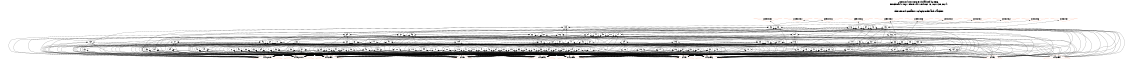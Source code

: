 # Network structure generated by ABC

digraph network {
size = "7.5,10";
center = true;
edge [dir = back];

{
  node [shape = plaintext];
  edge [style = invis];
  LevelTitle1 [label=""];
  LevelTitle2 [label=""];
  Level5 [label = ""];
  Level4 [label = ""];
  Level3 [label = ""];
  Level2 [label = ""];
  Level1 [label = ""];
  Level0 [label = ""];
  LevelTitle1 ->  LevelTitle2 ->  Level5 ->  Level4 ->  Level3 ->  Level2 ->  Level1 ->  Level0;
}

{
  rank = same;
  LevelTitle1;
  title1 [shape=plaintext,
          fontsize=20,
          fontname = "Times-Roman",
          label="Network structure visualized by ABC\nBenchmark \"top\". Time was Wed Oct 16 16:01:38 2024. "
         ];
}

{
  rank = same;
  LevelTitle2;
  title2 [shape=plaintext,
          fontsize=18,
          fontname = "Times-Roman",
          label="The network contains 116 logic nodes and 0 latches.\n"
         ];
}

{
  rank = same;
  Level5;
  Node11 [label = "coeff_token0", shape = invtriangle, color = coral, fillcolor = coral];
  Node12 [label = "coeff_token1", shape = invtriangle, color = coral, fillcolor = coral];
  Node13 [label = "coeff_token2", shape = invtriangle, color = coral, fillcolor = coral];
  Node14 [label = "coeff_token3", shape = invtriangle, color = coral, fillcolor = coral];
  Node15 [label = "coeff_token4", shape = invtriangle, color = coral, fillcolor = coral];
  Node16 [label = "coeff_token5", shape = invtriangle, color = coral, fillcolor = coral];
  Node17 [label = "ctoken_len0", shape = invtriangle, color = coral, fillcolor = coral];
  Node18 [label = "ctoken_len1", shape = invtriangle, color = coral, fillcolor = coral];
  Node19 [label = "ctoken_len2", shape = invtriangle, color = coral, fillcolor = coral];
  Node20 [label = "ctoken_len3", shape = invtriangle, color = coral, fillcolor = coral];
  Node21 [label = "ctoken_len4", shape = invtriangle, color = coral, fillcolor = coral];
}

{
  rank = same;
  Level4;
  Node23 [label = "23\n", shape = ellipse];
  Node43 [label = "43\n", shape = ellipse];
  Node58 [label = "58\n", shape = ellipse];
  Node73 [label = "73\n", shape = ellipse];
  Node89 [label = "89\n", shape = ellipse];
  Node103 [label = "103\n", shape = ellipse];
  Node116 [label = "116\n", shape = ellipse];
  Node125 [label = "125\n", shape = ellipse];
}

{
  rank = same;
  Level3;
  Node24 [label = "24\n", shape = ellipse];
  Node31 [label = "31\n", shape = ellipse];
  Node44 [label = "44\n", shape = ellipse];
  Node50 [label = "50\n", shape = ellipse];
  Node59 [label = "59\n", shape = ellipse];
  Node66 [label = "66\n", shape = ellipse];
  Node74 [label = "74\n", shape = ellipse];
  Node90 [label = "90\n", shape = ellipse];
  Node95 [label = "95\n", shape = ellipse];
  Node104 [label = "104\n", shape = ellipse];
  Node117 [label = "117\n", shape = ellipse];
  Node126 [label = "126\n", shape = ellipse];
  Node136 [label = "136\n", shape = ellipse];
}

{
  rank = same;
  Level2;
  Node25 [label = "25\n", shape = ellipse];
  Node27 [label = "27\n", shape = ellipse];
  Node32 [label = "32\n", shape = ellipse];
  Node35 [label = "35\n", shape = ellipse];
  Node41 [label = "41\n", shape = ellipse];
  Node45 [label = "45\n", shape = ellipse];
  Node51 [label = "51\n", shape = ellipse];
  Node56 [label = "56\n", shape = ellipse];
  Node60 [label = "60\n", shape = ellipse];
  Node62 [label = "62\n", shape = ellipse];
  Node67 [label = "67\n", shape = ellipse];
  Node71 [label = "71\n", shape = ellipse];
  Node75 [label = "75\n", shape = ellipse];
  Node79 [label = "79\n", shape = ellipse];
  Node82 [label = "82\n", shape = ellipse];
  Node86 [label = "86\n", shape = ellipse];
  Node88 [label = "88\n", shape = ellipse];
  Node91 [label = "91\n", shape = ellipse];
  Node96 [label = "96\n", shape = ellipse];
  Node101 [label = "101\n", shape = ellipse];
  Node105 [label = "105\n", shape = ellipse];
  Node109 [label = "109\n", shape = ellipse];
  Node113 [label = "113\n", shape = ellipse];
  Node118 [label = "118\n", shape = ellipse];
  Node123 [label = "123\n", shape = ellipse];
  Node127 [label = "127\n", shape = ellipse];
  Node129 [label = "129\n", shape = ellipse];
  Node130 [label = "130\n", shape = ellipse];
  Node132 [label = "132\n", shape = ellipse];
  Node137 [label = "137\n", shape = ellipse];
}

{
  rank = same;
  Level1;
  Node26 [label = "26\n", shape = ellipse];
  Node28 [label = "28\n", shape = ellipse];
  Node29 [label = "29\n", shape = ellipse];
  Node30 [label = "30\n", shape = ellipse];
  Node33 [label = "33\n", shape = ellipse];
  Node34 [label = "34\n", shape = ellipse];
  Node36 [label = "36\n", shape = ellipse];
  Node37 [label = "37\n", shape = ellipse];
  Node38 [label = "38\n", shape = ellipse];
  Node39 [label = "39\n", shape = ellipse];
  Node40 [label = "40\n", shape = ellipse];
  Node42 [label = "42\n", shape = ellipse];
  Node46 [label = "46\n", shape = ellipse];
  Node47 [label = "47\n", shape = ellipse];
  Node48 [label = "48\n", shape = ellipse];
  Node49 [label = "49\n", shape = ellipse];
  Node52 [label = "52\n", shape = ellipse];
  Node53 [label = "53\n", shape = ellipse];
  Node54 [label = "54\n", shape = ellipse];
  Node55 [label = "55\n", shape = ellipse];
  Node57 [label = "57\n", shape = ellipse];
  Node61 [label = "61\n", shape = ellipse];
  Node63 [label = "63\n", shape = ellipse];
  Node64 [label = "64\n", shape = ellipse];
  Node65 [label = "65\n", shape = ellipse];
  Node68 [label = "68\n", shape = ellipse];
  Node69 [label = "69\n", shape = ellipse];
  Node70 [label = "70\n", shape = ellipse];
  Node72 [label = "72\n", shape = ellipse];
  Node76 [label = "76\n", shape = ellipse];
  Node77 [label = "77\n", shape = ellipse];
  Node78 [label = "78\n", shape = ellipse];
  Node80 [label = "80\n", shape = ellipse];
  Node81 [label = "81\n", shape = ellipse];
  Node83 [label = "83\n", shape = ellipse];
  Node84 [label = "84\n", shape = ellipse];
  Node85 [label = "85\n", shape = ellipse];
  Node87 [label = "87\n", shape = ellipse];
  Node92 [label = "92\n", shape = ellipse];
  Node93 [label = "93\n", shape = ellipse];
  Node94 [label = "94\n", shape = ellipse];
  Node97 [label = "97\n", shape = ellipse];
  Node98 [label = "98\n", shape = ellipse];
  Node99 [label = "99\n", shape = ellipse];
  Node100 [label = "100\n", shape = ellipse];
  Node102 [label = "102\n", shape = ellipse];
  Node106 [label = "106\n", shape = ellipse];
  Node107 [label = "107\n", shape = ellipse];
  Node108 [label = "108\n", shape = ellipse];
  Node110 [label = "110\n", shape = ellipse];
  Node111 [label = "111\n", shape = ellipse];
  Node112 [label = "112\n", shape = ellipse];
  Node114 [label = "114\n", shape = ellipse];
  Node115 [label = "115\n", shape = ellipse];
  Node119 [label = "119\n", shape = ellipse];
  Node120 [label = "120\n", shape = ellipse];
  Node121 [label = "121\n", shape = ellipse];
  Node122 [label = "122\n", shape = ellipse];
  Node124 [label = "124\n", shape = ellipse];
  Node128 [label = "128\n", shape = ellipse];
  Node131 [label = "131\n", shape = ellipse];
  Node133 [label = "133\n", shape = ellipse];
  Node134 [label = "134\n", shape = ellipse];
  Node135 [label = "135\n", shape = ellipse];
  Node138 [label = "138\n", shape = ellipse];
}

{
  rank = same;
  Level0;
  Node1 [label = "totalcoeffs0", shape = triangle, color = coral, fillcolor = coral];
  Node2 [label = "totalcoeffs1", shape = triangle, color = coral, fillcolor = coral];
  Node3 [label = "totalcoeffs2", shape = triangle, color = coral, fillcolor = coral];
  Node4 [label = "totalcoeffs3", shape = triangle, color = coral, fillcolor = coral];
  Node5 [label = "totalcoeffs4", shape = triangle, color = coral, fillcolor = coral];
  Node6 [label = "ctable0", shape = triangle, color = coral, fillcolor = coral];
  Node7 [label = "ctable1", shape = triangle, color = coral, fillcolor = coral];
  Node8 [label = "ctable2", shape = triangle, color = coral, fillcolor = coral];
  Node9 [label = "trailingones0", shape = triangle, color = coral, fillcolor = coral];
  Node10 [label = "trailingones1", shape = triangle, color = coral, fillcolor = coral];
}

title1 -> title2 [style = invis];
title2 -> Node11 [style = invis];
title2 -> Node12 [style = invis];
title2 -> Node13 [style = invis];
title2 -> Node14 [style = invis];
title2 -> Node15 [style = invis];
title2 -> Node16 [style = invis];
title2 -> Node17 [style = invis];
title2 -> Node18 [style = invis];
title2 -> Node19 [style = invis];
title2 -> Node20 [style = invis];
title2 -> Node21 [style = invis];
Node11 -> Node12 [style = invis];
Node12 -> Node13 [style = invis];
Node13 -> Node14 [style = invis];
Node14 -> Node15 [style = invis];
Node15 -> Node16 [style = invis];
Node16 -> Node17 [style = invis];
Node17 -> Node18 [style = invis];
Node18 -> Node19 [style = invis];
Node19 -> Node20 [style = invis];
Node20 -> Node21 [style = invis];
Node11 -> Node23 [style = solid];
Node12 -> Node43 [style = solid];
Node13 -> Node58 [style = solid];
Node14 -> Node73 [style = solid];
Node15 -> Node86 [style = solid];
Node16 -> Node88 [style = solid];
Node17 -> Node89 [style = solid];
Node18 -> Node103 [style = solid];
Node19 -> Node116 [style = solid];
Node20 -> Node125 [style = solid];
Node21 -> Node136 [style = solid];
Node23 -> Node24 [style = solid];
Node23 -> Node31 [style = solid];
Node23 -> Node41 [style = solid];
Node23 -> Node5 [style = solid];
Node23 -> Node7 [style = solid];
Node23 -> Node8 [style = solid];
Node24 -> Node25 [style = solid];
Node24 -> Node27 [style = solid];
Node24 -> Node30 [style = solid];
Node24 -> Node4 [style = solid];
Node24 -> Node8 [style = solid];
Node24 -> Node9 [style = solid];
Node25 -> Node26 [style = solid];
Node25 -> Node1 [style = solid];
Node25 -> Node2 [style = solid];
Node25 -> Node3 [style = solid];
Node25 -> Node8 [style = solid];
Node25 -> Node10 [style = solid];
Node26 -> Node4 [style = solid];
Node26 -> Node6 [style = solid];
Node27 -> Node28 [style = solid];
Node27 -> Node29 [style = solid];
Node27 -> Node1 [style = solid];
Node27 -> Node2 [style = solid];
Node27 -> Node3 [style = solid];
Node27 -> Node10 [style = solid];
Node28 -> Node6 [style = solid];
Node28 -> Node8 [style = solid];
Node28 -> Node9 [style = solid];
Node29 -> Node2 [style = solid];
Node29 -> Node6 [style = solid];
Node29 -> Node8 [style = solid];
Node29 -> Node9 [style = solid];
Node29 -> Node10 [style = solid];
Node30 -> Node1 [style = solid];
Node30 -> Node2 [style = solid];
Node30 -> Node3 [style = solid];
Node30 -> Node4 [style = solid];
Node30 -> Node6 [style = solid];
Node30 -> Node10 [style = solid];
Node31 -> Node32 [style = solid];
Node31 -> Node35 [style = solid];
Node31 -> Node39 [style = solid];
Node31 -> Node40 [style = solid];
Node31 -> Node4 [style = solid];
Node31 -> Node9 [style = solid];
Node32 -> Node33 [style = solid];
Node32 -> Node34 [style = solid];
Node32 -> Node6 [style = solid];
Node33 -> Node1 [style = solid];
Node33 -> Node2 [style = solid];
Node33 -> Node3 [style = solid];
Node33 -> Node4 [style = solid];
Node33 -> Node7 [style = solid];
Node33 -> Node10 [style = solid];
Node34 -> Node1 [style = solid];
Node34 -> Node2 [style = solid];
Node34 -> Node3 [style = solid];
Node34 -> Node4 [style = solid];
Node34 -> Node7 [style = solid];
Node34 -> Node10 [style = solid];
Node35 -> Node36 [style = solid];
Node35 -> Node37 [style = solid];
Node35 -> Node38 [style = solid];
Node35 -> Node6 [style = solid];
Node36 -> Node1 [style = solid];
Node36 -> Node2 [style = solid];
Node36 -> Node3 [style = solid];
Node36 -> Node4 [style = solid];
Node36 -> Node9 [style = solid];
Node36 -> Node10 [style = solid];
Node37 -> Node2 [style = solid];
Node37 -> Node3 [style = solid];
Node37 -> Node4 [style = solid];
Node37 -> Node7 [style = solid];
Node37 -> Node9 [style = solid];
Node37 -> Node10 [style = solid];
Node38 -> Node1 [style = solid];
Node38 -> Node2 [style = solid];
Node38 -> Node3 [style = solid];
Node38 -> Node4 [style = solid];
Node38 -> Node9 [style = solid];
Node38 -> Node10 [style = solid];
Node39 -> Node1 [style = solid];
Node39 -> Node2 [style = solid];
Node39 -> Node3 [style = solid];
Node39 -> Node6 [style = solid];
Node39 -> Node7 [style = solid];
Node39 -> Node10 [style = solid];
Node40 -> Node1 [style = solid];
Node40 -> Node2 [style = solid];
Node40 -> Node3 [style = solid];
Node40 -> Node6 [style = solid];
Node40 -> Node9 [style = solid];
Node40 -> Node10 [style = solid];
Node41 -> Node42 [style = solid];
Node41 -> Node5 [style = solid];
Node41 -> Node6 [style = solid];
Node41 -> Node7 [style = solid];
Node41 -> Node9 [style = solid];
Node41 -> Node10 [style = solid];
Node42 -> Node1 [style = solid];
Node42 -> Node2 [style = solid];
Node42 -> Node3 [style = solid];
Node42 -> Node4 [style = solid];
Node42 -> Node8 [style = solid];
Node43 -> Node44 [style = solid];
Node43 -> Node50 [style = solid];
Node43 -> Node56 [style = solid];
Node43 -> Node4 [style = solid];
Node43 -> Node5 [style = solid];
Node43 -> Node8 [style = solid];
Node44 -> Node45 [style = solid];
Node44 -> Node47 [style = solid];
Node44 -> Node48 [style = solid];
Node44 -> Node49 [style = solid];
Node44 -> Node2 [style = solid];
Node44 -> Node5 [style = solid];
Node45 -> Node46 [style = solid];
Node45 -> Node5 [style = solid];
Node45 -> Node6 [style = solid];
Node45 -> Node7 [style = solid];
Node45 -> Node9 [style = solid];
Node45 -> Node10 [style = solid];
Node46 -> Node1 [style = solid];
Node46 -> Node3 [style = solid];
Node47 -> Node1 [style = solid];
Node47 -> Node3 [style = solid];
Node47 -> Node6 [style = solid];
Node47 -> Node7 [style = solid];
Node47 -> Node9 [style = solid];
Node47 -> Node10 [style = solid];
Node48 -> Node1 [style = solid];
Node48 -> Node3 [style = solid];
Node48 -> Node6 [style = solid];
Node48 -> Node7 [style = solid];
Node48 -> Node9 [style = solid];
Node48 -> Node10 [style = solid];
Node49 -> Node3 [style = solid];
Node49 -> Node7 [style = solid];
Node49 -> Node9 [style = solid];
Node49 -> Node10 [style = solid];
Node50 -> Node51 [style = solid];
Node50 -> Node53 [style = solid];
Node50 -> Node54 [style = solid];
Node50 -> Node55 [style = solid];
Node50 -> Node7 [style = solid];
Node50 -> Node10 [style = solid];
Node51 -> Node52 [style = solid];
Node51 -> Node6 [style = solid];
Node52 -> Node1 [style = solid];
Node52 -> Node2 [style = solid];
Node52 -> Node3 [style = solid];
Node52 -> Node4 [style = solid];
Node52 -> Node7 [style = solid];
Node52 -> Node9 [style = solid];
Node53 -> Node1 [style = solid];
Node53 -> Node2 [style = solid];
Node53 -> Node3 [style = solid];
Node53 -> Node4 [style = solid];
Node53 -> Node6 [style = solid];
Node53 -> Node9 [style = solid];
Node54 -> Node1 [style = solid];
Node54 -> Node2 [style = solid];
Node54 -> Node3 [style = solid];
Node54 -> Node4 [style = solid];
Node54 -> Node6 [style = solid];
Node54 -> Node9 [style = solid];
Node55 -> Node2 [style = solid];
Node55 -> Node3 [style = solid];
Node55 -> Node4 [style = solid];
Node55 -> Node6 [style = solid];
Node55 -> Node9 [style = solid];
Node56 -> Node26 [style = solid];
Node56 -> Node57 [style = solid];
Node56 -> Node5 [style = solid];
Node56 -> Node7 [style = solid];
Node57 -> Node1 [style = solid];
Node57 -> Node2 [style = solid];
Node57 -> Node3 [style = solid];
Node57 -> Node8 [style = solid];
Node57 -> Node9 [style = solid];
Node57 -> Node10 [style = solid];
Node58 -> Node59 [style = solid];
Node58 -> Node66 [style = solid];
Node58 -> Node71 [style = solid];
Node58 -> Node1 [style = solid];
Node58 -> Node5 [style = solid];
Node58 -> Node8 [style = solid];
Node59 -> Node60 [style = solid];
Node59 -> Node62 [style = solid];
Node59 -> Node64 [style = solid];
Node59 -> Node65 [style = solid];
Node59 -> Node5 [style = solid];
Node59 -> Node10 [style = solid];
Node60 -> Node61 [style = solid];
Node60 -> Node2 [style = solid];
Node60 -> Node4 [style = solid];
Node60 -> Node7 [style = solid];
Node60 -> Node9 [style = solid];
Node60 -> Node10 [style = solid];
Node61 -> Node2 [style = solid];
Node61 -> Node3 [style = solid];
Node61 -> Node4 [style = solid];
Node61 -> Node6 [style = solid];
Node61 -> Node7 [style = solid];
Node61 -> Node9 [style = solid];
Node62 -> Node63 [style = solid];
Node62 -> Node6 [style = solid];
Node62 -> Node7 [style = solid];
Node62 -> Node9 [style = solid];
Node62 -> Node10 [style = solid];
Node63 -> Node2 [style = solid];
Node63 -> Node3 [style = solid];
Node63 -> Node4 [style = solid];
Node63 -> Node5 [style = solid];
Node64 -> Node2 [style = solid];
Node64 -> Node3 [style = solid];
Node64 -> Node4 [style = solid];
Node64 -> Node6 [style = solid];
Node64 -> Node7 [style = solid];
Node64 -> Node9 [style = solid];
Node65 -> Node2 [style = solid];
Node65 -> Node3 [style = solid];
Node65 -> Node4 [style = solid];
Node65 -> Node7 [style = solid];
Node65 -> Node9 [style = solid];
Node65 -> Node10 [style = solid];
Node66 -> Node67 [style = solid];
Node66 -> Node69 [style = solid];
Node66 -> Node70 [style = solid];
Node66 -> Node1 [style = solid];
Node66 -> Node6 [style = solid];
Node66 -> Node7 [style = solid];
Node67 -> Node68 [style = solid];
Node67 -> Node4 [style = solid];
Node68 -> Node1 [style = solid];
Node68 -> Node2 [style = solid];
Node68 -> Node3 [style = solid];
Node68 -> Node6 [style = solid];
Node68 -> Node9 [style = solid];
Node68 -> Node10 [style = solid];
Node69 -> Node2 [style = solid];
Node69 -> Node3 [style = solid];
Node69 -> Node4 [style = solid];
Node69 -> Node6 [style = solid];
Node69 -> Node9 [style = solid];
Node69 -> Node10 [style = solid];
Node70 -> Node2 [style = solid];
Node70 -> Node3 [style = solid];
Node70 -> Node4 [style = solid];
Node70 -> Node7 [style = solid];
Node70 -> Node9 [style = solid];
Node70 -> Node10 [style = solid];
Node71 -> Node72 [style = solid];
Node71 -> Node1 [style = solid];
Node71 -> Node2 [style = solid];
Node71 -> Node8 [style = solid];
Node71 -> Node9 [style = solid];
Node71 -> Node10 [style = solid];
Node72 -> Node3 [style = solid];
Node72 -> Node4 [style = solid];
Node72 -> Node5 [style = solid];
Node72 -> Node6 [style = solid];
Node72 -> Node7 [style = solid];
Node73 -> Node74 [style = solid];
Node73 -> Node79 [style = solid];
Node73 -> Node82 [style = solid];
Node73 -> Node1 [style = solid];
Node73 -> Node5 [style = solid];
Node73 -> Node8 [style = solid];
Node74 -> Node75 [style = solid];
Node74 -> Node77 [style = solid];
Node74 -> Node78 [style = solid];
Node74 -> Node2 [style = solid];
Node74 -> Node3 [style = solid];
Node74 -> Node5 [style = solid];
Node75 -> Node76 [style = solid];
Node75 -> Node3 [style = solid];
Node75 -> Node4 [style = solid];
Node75 -> Node5 [style = solid];
Node75 -> Node7 [style = solid];
Node75 -> Node10 [style = solid];
Node76 -> Node6 [style = solid];
Node76 -> Node7 [style = solid];
Node76 -> Node9 [style = solid];
Node76 -> Node10 [style = solid];
Node77 -> Node6 [style = solid];
Node77 -> Node7 [style = solid];
Node78 -> Node3 [style = solid];
Node78 -> Node4 [style = solid];
Node78 -> Node6 [style = solid];
Node78 -> Node7 [style = solid];
Node78 -> Node9 [style = solid];
Node78 -> Node10 [style = solid];
Node79 -> Node80 [style = solid];
Node79 -> Node81 [style = solid];
Node79 -> Node2 [style = solid];
Node79 -> Node10 [style = solid];
Node80 -> Node3 [style = solid];
Node80 -> Node4 [style = solid];
Node80 -> Node6 [style = solid];
Node80 -> Node7 [style = solid];
Node80 -> Node9 [style = solid];
Node80 -> Node10 [style = solid];
Node81 -> Node2 [style = solid];
Node81 -> Node3 [style = solid];
Node81 -> Node4 [style = solid];
Node81 -> Node6 [style = solid];
Node81 -> Node7 [style = solid];
Node81 -> Node9 [style = solid];
Node82 -> Node77 [style = solid];
Node82 -> Node83 [style = solid];
Node82 -> Node84 [style = solid];
Node82 -> Node85 [style = solid];
Node82 -> Node2 [style = solid];
Node82 -> Node4 [style = solid];
Node83 -> Node9 [style = solid];
Node83 -> Node10 [style = solid];
Node84 -> Node3 [style = solid];
Node84 -> Node4 [style = solid];
Node84 -> Node6 [style = solid];
Node84 -> Node7 [style = solid];
Node84 -> Node9 [style = solid];
Node84 -> Node10 [style = solid];
Node85 -> Node2 [style = solid];
Node85 -> Node3 [style = solid];
Node85 -> Node6 [style = solid];
Node85 -> Node7 [style = solid];
Node85 -> Node9 [style = solid];
Node85 -> Node10 [style = solid];
Node86 -> Node87 [style = solid];
Node86 -> Node1 [style = solid];
Node86 -> Node2 [style = solid];
Node86 -> Node3 [style = solid];
Node86 -> Node4 [style = solid];
Node86 -> Node5 [style = solid];
Node87 -> Node6 [style = solid];
Node87 -> Node7 [style = solid];
Node87 -> Node8 [style = solid];
Node88 -> Node87 [style = solid];
Node88 -> Node1 [style = solid];
Node88 -> Node2 [style = solid];
Node88 -> Node3 [style = solid];
Node88 -> Node4 [style = solid];
Node88 -> Node5 [style = solid];
Node89 -> Node90 [style = solid];
Node89 -> Node95 [style = solid];
Node89 -> Node101 [style = solid];
Node89 -> Node5 [style = solid];
Node89 -> Node8 [style = solid];
Node90 -> Node91 [style = solid];
Node90 -> Node94 [style = solid];
Node90 -> Node4 [style = solid];
Node90 -> Node6 [style = solid];
Node90 -> Node7 [style = solid];
Node90 -> Node8 [style = solid];
Node91 -> Node92 [style = solid];
Node91 -> Node93 [style = solid];
Node91 -> Node3 [style = solid];
Node91 -> Node7 [style = solid];
Node91 -> Node9 [style = solid];
Node91 -> Node10 [style = solid];
Node92 -> Node1 [style = solid];
Node92 -> Node2 [style = solid];
Node92 -> Node3 [style = solid];
Node92 -> Node6 [style = solid];
Node92 -> Node7 [style = solid];
Node92 -> Node10 [style = solid];
Node93 -> Node1 [style = solid];
Node93 -> Node2 [style = solid];
Node93 -> Node3 [style = solid];
Node93 -> Node6 [style = solid];
Node93 -> Node9 [style = solid];
Node93 -> Node10 [style = solid];
Node94 -> Node1 [style = solid];
Node94 -> Node2 [style = solid];
Node94 -> Node3 [style = solid];
Node94 -> Node8 [style = solid];
Node94 -> Node9 [style = solid];
Node94 -> Node10 [style = solid];
Node95 -> Node96 [style = solid];
Node95 -> Node98 [style = solid];
Node95 -> Node99 [style = solid];
Node95 -> Node100 [style = solid];
Node95 -> Node2 [style = solid];
Node95 -> Node4 [style = solid];
Node96 -> Node97 [style = solid];
Node96 -> Node1 [style = solid];
Node96 -> Node2 [style = solid];
Node96 -> Node6 [style = solid];
Node96 -> Node9 [style = solid];
Node96 -> Node10 [style = solid];
Node97 -> Node1 [style = solid];
Node97 -> Node2 [style = solid];
Node97 -> Node3 [style = solid];
Node97 -> Node7 [style = solid];
Node97 -> Node9 [style = solid];
Node97 -> Node10 [style = solid];
Node98 -> Node1 [style = solid];
Node98 -> Node2 [style = solid];
Node98 -> Node3 [style = solid];
Node98 -> Node7 [style = solid];
Node98 -> Node9 [style = solid];
Node98 -> Node10 [style = solid];
Node99 -> Node1 [style = solid];
Node99 -> Node3 [style = solid];
Node99 -> Node6 [style = solid];
Node99 -> Node7 [style = solid];
Node99 -> Node9 [style = solid];
Node99 -> Node10 [style = solid];
Node100 -> Node1 [style = solid];
Node100 -> Node3 [style = solid];
Node100 -> Node6 [style = solid];
Node100 -> Node7 [style = solid];
Node100 -> Node9 [style = solid];
Node100 -> Node10 [style = solid];
Node101 -> Node102 [style = solid];
Node101 -> Node6 [style = solid];
Node101 -> Node7 [style = solid];
Node102 -> Node1 [style = solid];
Node102 -> Node2 [style = solid];
Node102 -> Node3 [style = solid];
Node102 -> Node4 [style = solid];
Node102 -> Node5 [style = solid];
Node103 -> Node104 [style = solid];
Node103 -> Node115 [style = solid];
Node103 -> Node2 [style = solid];
Node103 -> Node5 [style = solid];
Node103 -> Node7 [style = solid];
Node103 -> Node8 [style = solid];
Node104 -> Node105 [style = solid];
Node104 -> Node109 [style = solid];
Node104 -> Node113 [style = solid];
Node104 -> Node6 [style = solid];
Node104 -> Node7 [style = solid];
Node104 -> Node8 [style = solid];
Node105 -> Node106 [style = solid];
Node105 -> Node107 [style = solid];
Node105 -> Node108 [style = solid];
Node105 -> Node2 [style = solid];
Node106 -> Node1 [style = solid];
Node106 -> Node3 [style = solid];
Node106 -> Node4 [style = solid];
Node106 -> Node7 [style = solid];
Node106 -> Node9 [style = solid];
Node106 -> Node10 [style = solid];
Node107 -> Node1 [style = solid];
Node107 -> Node3 [style = solid];
Node107 -> Node4 [style = solid];
Node107 -> Node7 [style = solid];
Node107 -> Node9 [style = solid];
Node107 -> Node10 [style = solid];
Node108 -> Node3 [style = solid];
Node108 -> Node4 [style = solid];
Node108 -> Node7 [style = solid];
Node108 -> Node9 [style = solid];
Node108 -> Node10 [style = solid];
Node109 -> Node110 [style = solid];
Node109 -> Node111 [style = solid];
Node109 -> Node112 [style = solid];
Node109 -> Node2 [style = solid];
Node110 -> Node1 [style = solid];
Node110 -> Node3 [style = solid];
Node110 -> Node4 [style = solid];
Node110 -> Node6 [style = solid];
Node110 -> Node9 [style = solid];
Node110 -> Node10 [style = solid];
Node111 -> Node1 [style = solid];
Node111 -> Node3 [style = solid];
Node111 -> Node4 [style = solid];
Node111 -> Node6 [style = solid];
Node111 -> Node9 [style = solid];
Node111 -> Node10 [style = solid];
Node112 -> Node3 [style = solid];
Node112 -> Node4 [style = solid];
Node112 -> Node6 [style = solid];
Node112 -> Node9 [style = solid];
Node112 -> Node10 [style = solid];
Node113 -> Node26 [style = solid];
Node113 -> Node114 [style = solid];
Node113 -> Node2 [style = solid];
Node113 -> Node7 [style = solid];
Node114 -> Node1 [style = solid];
Node114 -> Node3 [style = solid];
Node114 -> Node8 [style = solid];
Node114 -> Node9 [style = solid];
Node114 -> Node10 [style = solid];
Node115 -> Node1 [style = solid];
Node115 -> Node3 [style = solid];
Node115 -> Node4 [style = solid];
Node115 -> Node6 [style = solid];
Node116 -> Node117 [style = solid];
Node116 -> Node123 [style = solid];
Node116 -> Node26 [style = solid];
Node116 -> Node124 [style = solid];
Node116 -> Node5 [style = solid];
Node116 -> Node7 [style = solid];
Node117 -> Node118 [style = solid];
Node117 -> Node122 [style = solid];
Node117 -> Node4 [style = solid];
Node117 -> Node6 [style = solid];
Node117 -> Node8 [style = solid];
Node118 -> Node119 [style = solid];
Node118 -> Node120 [style = solid];
Node118 -> Node121 [style = solid];
Node118 -> Node7 [style = solid];
Node118 -> Node9 [style = solid];
Node118 -> Node10 [style = solid];
Node119 -> Node1 [style = solid];
Node119 -> Node2 [style = solid];
Node119 -> Node3 [style = solid];
Node119 -> Node4 [style = solid];
Node119 -> Node6 [style = solid];
Node119 -> Node9 [style = solid];
Node120 -> Node1 [style = solid];
Node120 -> Node2 [style = solid];
Node120 -> Node3 [style = solid];
Node120 -> Node4 [style = solid];
Node120 -> Node6 [style = solid];
Node120 -> Node10 [style = solid];
Node121 -> Node1 [style = solid];
Node121 -> Node2 [style = solid];
Node121 -> Node3 [style = solid];
Node121 -> Node4 [style = solid];
Node121 -> Node6 [style = solid];
Node121 -> Node9 [style = solid];
Node122 -> Node1 [style = solid];
Node122 -> Node2 [style = solid];
Node122 -> Node3 [style = solid];
Node122 -> Node7 [style = solid];
Node122 -> Node9 [style = solid];
Node122 -> Node10 [style = solid];
Node123 -> Node26 [style = solid];
Node123 -> Node1 [style = solid];
Node123 -> Node2 [style = solid];
Node123 -> Node3 [style = solid];
Node123 -> Node5 [style = solid];
Node123 -> Node8 [style = solid];
Node124 -> Node1 [style = solid];
Node124 -> Node2 [style = solid];
Node124 -> Node3 [style = solid];
Node124 -> Node9 [style = solid];
Node124 -> Node10 [style = solid];
Node125 -> Node126 [style = solid];
Node125 -> Node129 [style = solid];
Node125 -> Node130 [style = solid];
Node125 -> Node132 [style = solid];
Node125 -> Node135 [style = solid];
Node125 -> Node2 [style = solid];
Node126 -> Node127 [style = solid];
Node126 -> Node3 [style = solid];
Node126 -> Node4 [style = solid];
Node126 -> Node6 [style = solid];
Node126 -> Node9 [style = solid];
Node126 -> Node10 [style = solid];
Node127 -> Node128 [style = solid];
Node127 -> Node4 [style = solid];
Node127 -> Node5 [style = solid];
Node127 -> Node6 [style = solid];
Node127 -> Node7 [style = solid];
Node127 -> Node10 [style = solid];
Node128 -> Node1 [style = solid];
Node128 -> Node9 [style = solid];
Node129 -> Node128 [style = solid];
Node129 -> Node3 [style = solid];
Node129 -> Node4 [style = solid];
Node129 -> Node6 [style = solid];
Node129 -> Node7 [style = solid];
Node129 -> Node10 [style = solid];
Node130 -> Node131 [style = solid];
Node130 -> Node2 [style = solid];
Node130 -> Node9 [style = solid];
Node130 -> Node10 [style = solid];
Node131 -> Node1 [style = solid];
Node131 -> Node3 [style = solid];
Node131 -> Node4 [style = solid];
Node131 -> Node6 [style = solid];
Node131 -> Node7 [style = solid];
Node131 -> Node8 [style = solid];
Node132 -> Node133 [style = solid];
Node132 -> Node134 [style = solid];
Node132 -> Node3 [style = solid];
Node132 -> Node4 [style = solid];
Node132 -> Node6 [style = solid];
Node132 -> Node7 [style = solid];
Node133 -> Node1 [style = solid];
Node133 -> Node2 [style = solid];
Node133 -> Node3 [style = solid];
Node133 -> Node4 [style = solid];
Node133 -> Node8 [style = solid];
Node134 -> Node2 [style = solid];
Node134 -> Node3 [style = solid];
Node134 -> Node4 [style = solid];
Node134 -> Node5 [style = solid];
Node134 -> Node8 [style = solid];
Node135 -> Node3 [style = solid];
Node135 -> Node4 [style = solid];
Node135 -> Node6 [style = solid];
Node135 -> Node7 [style = solid];
Node135 -> Node9 [style = solid];
Node135 -> Node10 [style = solid];
Node136 -> Node137 [style = solid];
Node136 -> Node6 [style = solid];
Node136 -> Node7 [style = solid];
Node136 -> Node8 [style = solid];
Node137 -> Node138 [style = solid];
Node137 -> Node1 [style = solid];
Node137 -> Node2 [style = solid];
Node137 -> Node3 [style = solid];
Node137 -> Node4 [style = solid];
Node137 -> Node5 [style = solid];
Node138 -> Node1 [style = solid];
Node138 -> Node2 [style = solid];
Node138 -> Node9 [style = solid];
Node138 -> Node10 [style = solid];
}


